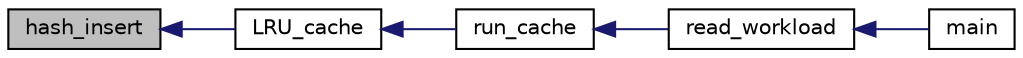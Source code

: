 digraph "hash_insert"
{
  edge [fontname="Helvetica",fontsize="10",labelfontname="Helvetica",labelfontsize="10"];
  node [fontname="Helvetica",fontsize="10",shape=record];
  rankdir="LR";
  Node1 [label="hash_insert",height=0.2,width=0.4,color="black", fillcolor="grey75", style="filled", fontcolor="black"];
  Node1 -> Node2 [dir="back",color="midnightblue",fontsize="10",style="solid",fontname="Helvetica"];
  Node2 [label="LRU_cache",height=0.2,width=0.4,color="black", fillcolor="white", style="filled",URL="$lru_8c.html#ae62168030cc81ad9f39604d8a277668a"];
  Node2 -> Node3 [dir="back",color="midnightblue",fontsize="10",style="solid",fontname="Helvetica"];
  Node3 [label="run_cache",height=0.2,width=0.4,color="black", fillcolor="white", style="filled",URL="$lru_8c.html#a3d667614dda729b6e0491823d5e8b3d1"];
  Node3 -> Node4 [dir="back",color="midnightblue",fontsize="10",style="solid",fontname="Helvetica"];
  Node4 [label="read_workload",height=0.2,width=0.4,color="black", fillcolor="white", style="filled",URL="$lru_8c.html#aded550bbf55ac065a041acd00dcfa43a"];
  Node4 -> Node5 [dir="back",color="midnightblue",fontsize="10",style="solid",fontname="Helvetica"];
  Node5 [label="main",height=0.2,width=0.4,color="black", fillcolor="white", style="filled",URL="$main_8c.html#a0ddf1224851353fc92bfbff6f499fa97"];
}
